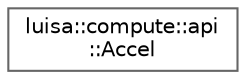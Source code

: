 digraph "类继承关系图"
{
 // LATEX_PDF_SIZE
  bgcolor="transparent";
  edge [fontname=Helvetica,fontsize=10,labelfontname=Helvetica,labelfontsize=10];
  node [fontname=Helvetica,fontsize=10,shape=box,height=0.2,width=0.4];
  rankdir="LR";
  Node0 [id="Node000000",label="luisa::compute::api\l::Accel",height=0.2,width=0.4,color="grey40", fillcolor="white", style="filled",URL="$structluisa_1_1compute_1_1api_1_1_accel.html",tooltip=" "];
}
